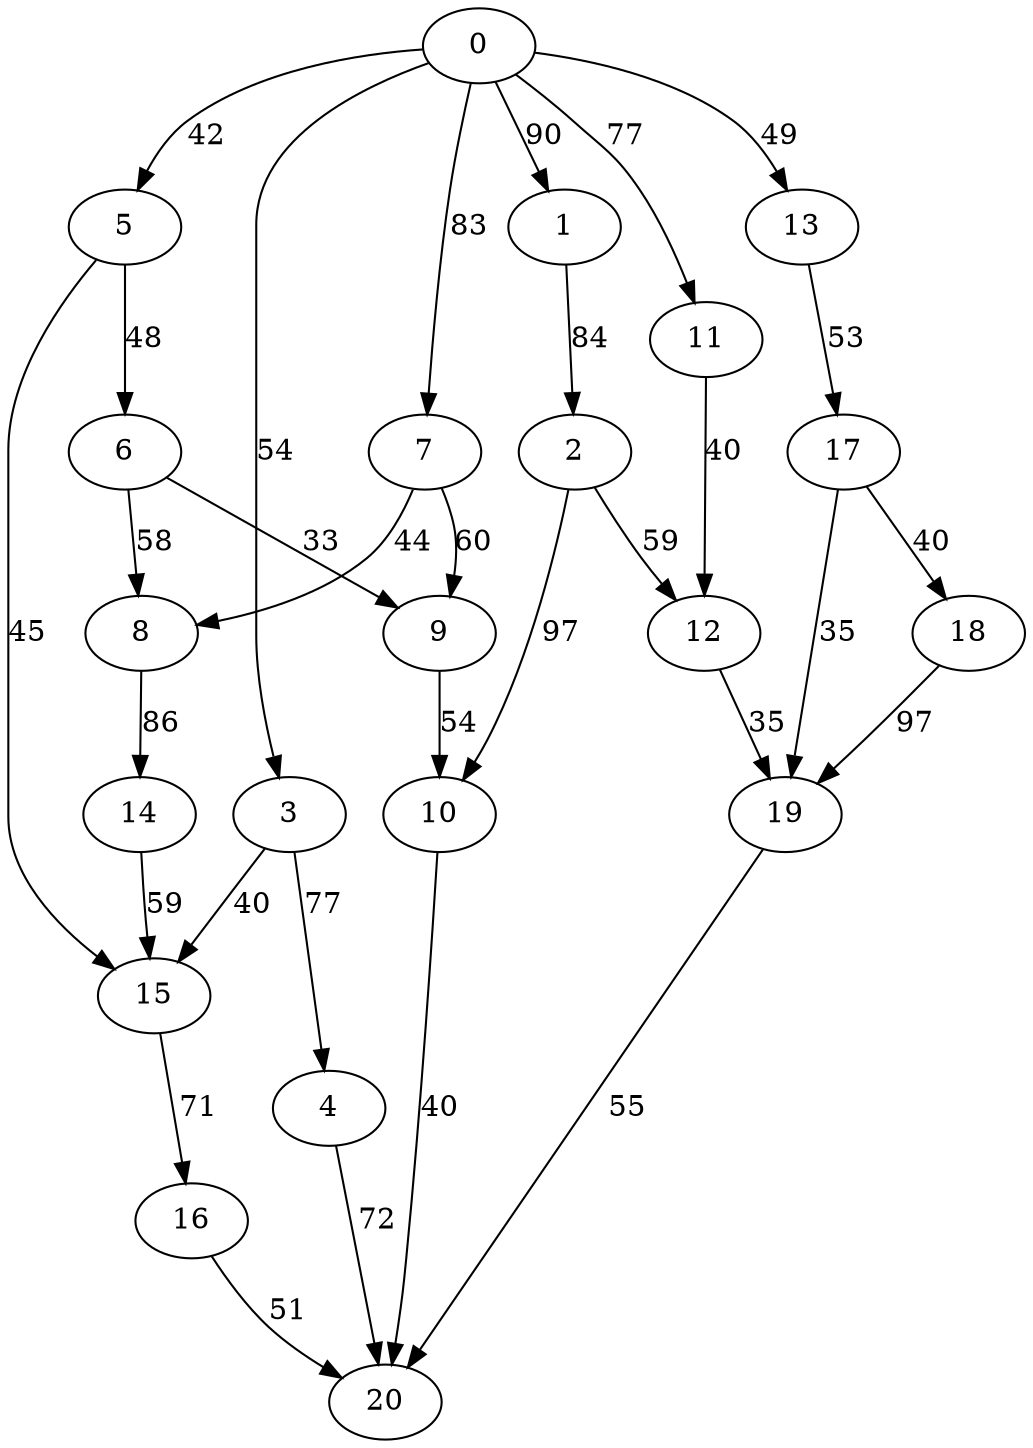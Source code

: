 digraph t20p4r5_7 {
0 -> 1 [ label = 90 ];
0 -> 3 [ label = 54 ];
0 -> 5 [ label = 42 ];
0 -> 7 [ label = 83 ];
0 -> 11 [ label = 77 ];
0 -> 13 [ label = 49 ];
1 -> 2 [ label = 84 ];
2 -> 10 [ label = 97 ];
2 -> 12 [ label = 59 ];
3 -> 4 [ label = 77 ];
3 -> 15 [ label = 40 ];
4 -> 20 [ label = 72 ];
5 -> 6 [ label = 48 ];
5 -> 15 [ label = 45 ];
6 -> 8 [ label = 58 ];
6 -> 9 [ label = 33 ];
7 -> 8 [ label = 44 ];
7 -> 9 [ label = 60 ];
8 -> 14 [ label = 86 ];
9 -> 10 [ label = 54 ];
10 -> 20 [ label = 40 ];
11 -> 12 [ label = 40 ];
12 -> 19 [ label = 35 ];
13 -> 17 [ label = 53 ];
14 -> 15 [ label = 59 ];
15 -> 16 [ label = 71 ];
16 -> 20 [ label = 51 ];
17 -> 18 [ label = 40 ];
17 -> 19 [ label = 35 ];
18 -> 19 [ label = 97 ];
19 -> 20 [ label = 55 ];
 }

